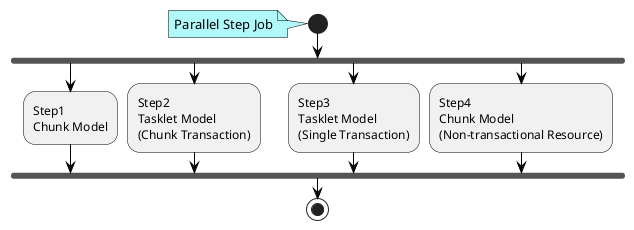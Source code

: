 @startuml

start
  note
    Parallel Step Job
  end Note
  fork
    :Step1\nChunk Model;
  fork again
    :Step2\nTasklet Model\n(Chunk Transaction);
  fork again
    :Step3\nTasklet Model\n(Single Transaction);
  fork again
    :Step4\nChunk Model\n(Non-transactional Resource);
  end fork
stop

'Set styles such as format and color of each figure
skinparam Note {
  BackgroundColor #b1f8fa
  BorderColor black
}

skinparam Class {
  BorderColor black
  ArrowColor black
}

skinparam Activity {
  BorderColor black
  ArrowColor black
}

skinparam Sequence {
  BorderColor black
  ActorBorderColor black
  ArrowColor black
  LifeLineBorderColor black
  BoxLineColor black
  ParticipantBorderColor black
}

skinparam componentStyle uml2

skinparam Component {
  BorderColor black
  ArrowColor black
}

skinparam Interface {
  BorderColor black
  ArrowColor black
}

@enduml
